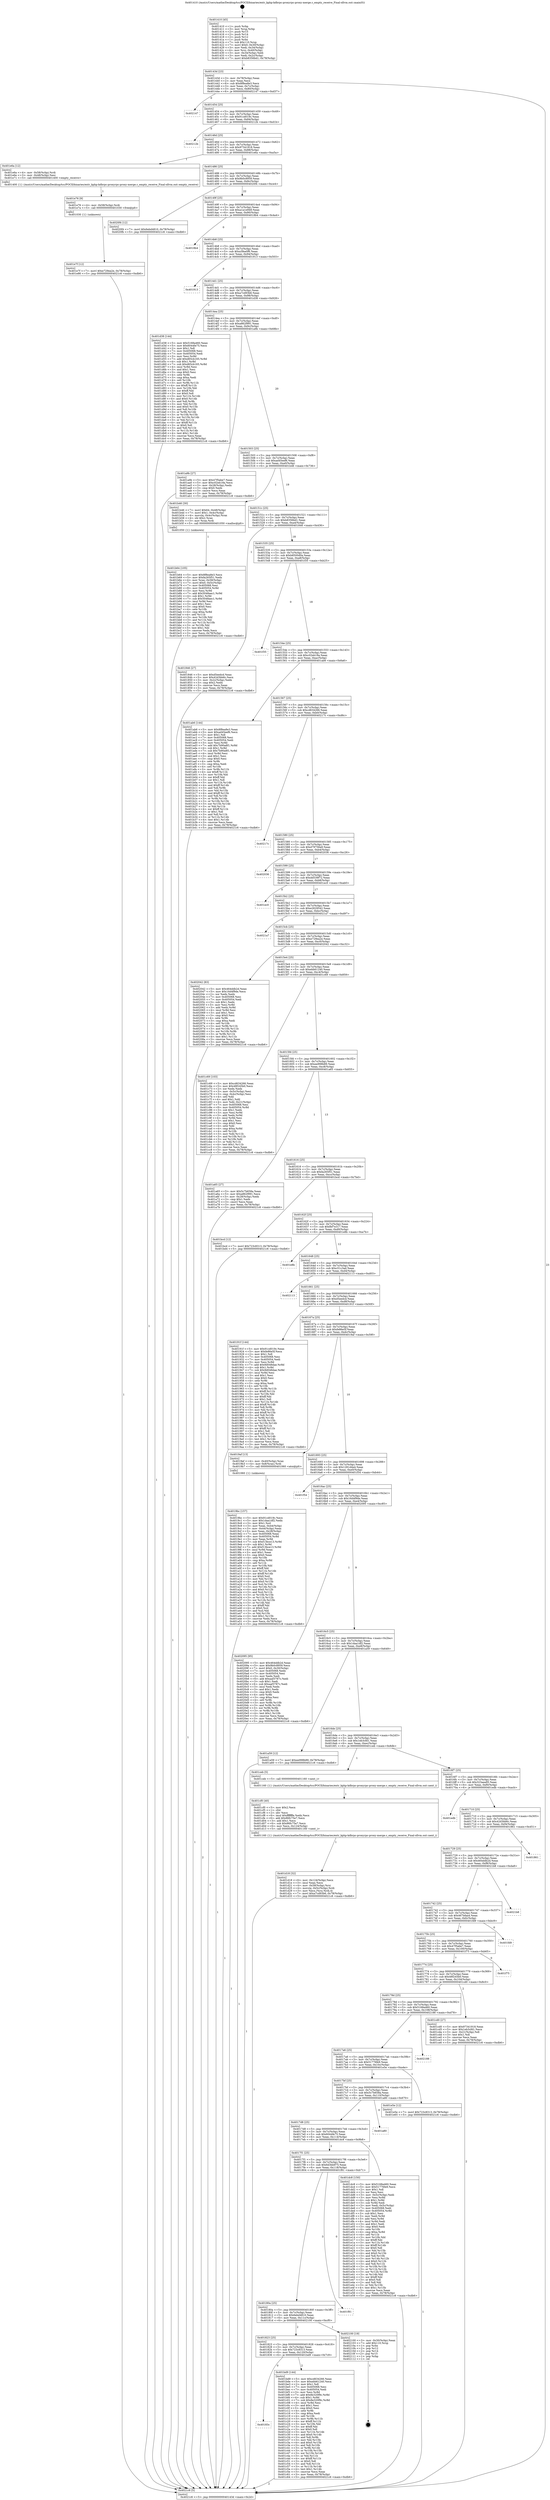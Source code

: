 digraph "0x401410" {
  label = "0x401410 (/mnt/c/Users/mathe/Desktop/tcc/POCII/binaries/extr_kphp-kdbrpc-proxyrpc-proxy-merge.c_empty_receive_Final-ollvm.out::main(0))"
  labelloc = "t"
  node[shape=record]

  Entry [label="",width=0.3,height=0.3,shape=circle,fillcolor=black,style=filled]
  "0x40143d" [label="{
     0x40143d [23]\l
     | [instrs]\l
     &nbsp;&nbsp;0x40143d \<+3\>: mov -0x78(%rbp),%eax\l
     &nbsp;&nbsp;0x401440 \<+2\>: mov %eax,%ecx\l
     &nbsp;&nbsp;0x401442 \<+6\>: sub $0x8f8ea8e3,%ecx\l
     &nbsp;&nbsp;0x401448 \<+3\>: mov %eax,-0x7c(%rbp)\l
     &nbsp;&nbsp;0x40144b \<+3\>: mov %ecx,-0x80(%rbp)\l
     &nbsp;&nbsp;0x40144e \<+6\>: je 0000000000402147 \<main+0xd37\>\l
  }"]
  "0x402147" [label="{
     0x402147\l
  }", style=dashed]
  "0x401454" [label="{
     0x401454 [25]\l
     | [instrs]\l
     &nbsp;&nbsp;0x401454 \<+5\>: jmp 0000000000401459 \<main+0x49\>\l
     &nbsp;&nbsp;0x401459 \<+3\>: mov -0x7c(%rbp),%eax\l
     &nbsp;&nbsp;0x40145c \<+5\>: sub $0x91cd019c,%eax\l
     &nbsp;&nbsp;0x401461 \<+6\>: mov %eax,-0x84(%rbp)\l
     &nbsp;&nbsp;0x401467 \<+6\>: je 000000000040212b \<main+0xd1b\>\l
  }"]
  Exit [label="",width=0.3,height=0.3,shape=circle,fillcolor=black,style=filled,peripheries=2]
  "0x40212b" [label="{
     0x40212b\l
  }", style=dashed]
  "0x40146d" [label="{
     0x40146d [25]\l
     | [instrs]\l
     &nbsp;&nbsp;0x40146d \<+5\>: jmp 0000000000401472 \<main+0x62\>\l
     &nbsp;&nbsp;0x401472 \<+3\>: mov -0x7c(%rbp),%eax\l
     &nbsp;&nbsp;0x401475 \<+5\>: sub $0x97341918,%eax\l
     &nbsp;&nbsp;0x40147a \<+6\>: mov %eax,-0x88(%rbp)\l
     &nbsp;&nbsp;0x401480 \<+6\>: je 0000000000401e6a \<main+0xa5a\>\l
  }"]
  "0x401e7f" [label="{
     0x401e7f [12]\l
     | [instrs]\l
     &nbsp;&nbsp;0x401e7f \<+7\>: movl $0xe729ea2e,-0x78(%rbp)\l
     &nbsp;&nbsp;0x401e86 \<+5\>: jmp 00000000004021c6 \<main+0xdb6\>\l
  }"]
  "0x401e6a" [label="{
     0x401e6a [12]\l
     | [instrs]\l
     &nbsp;&nbsp;0x401e6a \<+4\>: mov -0x58(%rbp),%rdi\l
     &nbsp;&nbsp;0x401e6e \<+3\>: mov -0x48(%rbp),%esi\l
     &nbsp;&nbsp;0x401e71 \<+5\>: call 0000000000401400 \<empty_receive\>\l
     | [calls]\l
     &nbsp;&nbsp;0x401400 \{1\} (/mnt/c/Users/mathe/Desktop/tcc/POCII/binaries/extr_kphp-kdbrpc-proxyrpc-proxy-merge.c_empty_receive_Final-ollvm.out::empty_receive)\l
  }"]
  "0x401486" [label="{
     0x401486 [25]\l
     | [instrs]\l
     &nbsp;&nbsp;0x401486 \<+5\>: jmp 000000000040148b \<main+0x7b\>\l
     &nbsp;&nbsp;0x40148b \<+3\>: mov -0x7c(%rbp),%eax\l
     &nbsp;&nbsp;0x40148e \<+5\>: sub $0x9b0c8959,%eax\l
     &nbsp;&nbsp;0x401493 \<+6\>: mov %eax,-0x8c(%rbp)\l
     &nbsp;&nbsp;0x401499 \<+6\>: je 00000000004020f4 \<main+0xce4\>\l
  }"]
  "0x401e76" [label="{
     0x401e76 [9]\l
     | [instrs]\l
     &nbsp;&nbsp;0x401e76 \<+4\>: mov -0x58(%rbp),%rdi\l
     &nbsp;&nbsp;0x401e7a \<+5\>: call 0000000000401030 \<free@plt\>\l
     | [calls]\l
     &nbsp;&nbsp;0x401030 \{1\} (unknown)\l
  }"]
  "0x4020f4" [label="{
     0x4020f4 [12]\l
     | [instrs]\l
     &nbsp;&nbsp;0x4020f4 \<+7\>: movl $0x6ebd4810,-0x78(%rbp)\l
     &nbsp;&nbsp;0x4020fb \<+5\>: jmp 00000000004021c6 \<main+0xdb6\>\l
  }"]
  "0x40149f" [label="{
     0x40149f [25]\l
     | [instrs]\l
     &nbsp;&nbsp;0x40149f \<+5\>: jmp 00000000004014a4 \<main+0x94\>\l
     &nbsp;&nbsp;0x4014a4 \<+3\>: mov -0x7c(%rbp),%eax\l
     &nbsp;&nbsp;0x4014a7 \<+5\>: sub $0xa1a1e949,%eax\l
     &nbsp;&nbsp;0x4014ac \<+6\>: mov %eax,-0x90(%rbp)\l
     &nbsp;&nbsp;0x4014b2 \<+6\>: je 00000000004018b4 \<main+0x4a4\>\l
  }"]
  "0x401d18" [label="{
     0x401d18 [32]\l
     | [instrs]\l
     &nbsp;&nbsp;0x401d18 \<+6\>: mov -0x124(%rbp),%ecx\l
     &nbsp;&nbsp;0x401d1e \<+3\>: imul %eax,%ecx\l
     &nbsp;&nbsp;0x401d21 \<+4\>: mov -0x58(%rbp),%rsi\l
     &nbsp;&nbsp;0x401d25 \<+4\>: movslq -0x5c(%rbp),%rdi\l
     &nbsp;&nbsp;0x401d29 \<+3\>: mov %ecx,(%rsi,%rdi,4)\l
     &nbsp;&nbsp;0x401d2c \<+7\>: movl $0xa7cd93b6,-0x78(%rbp)\l
     &nbsp;&nbsp;0x401d33 \<+5\>: jmp 00000000004021c6 \<main+0xdb6\>\l
  }"]
  "0x4018b4" [label="{
     0x4018b4\l
  }", style=dashed]
  "0x4014b8" [label="{
     0x4014b8 [25]\l
     | [instrs]\l
     &nbsp;&nbsp;0x4014b8 \<+5\>: jmp 00000000004014bd \<main+0xad\>\l
     &nbsp;&nbsp;0x4014bd \<+3\>: mov -0x7c(%rbp),%eax\l
     &nbsp;&nbsp;0x4014c0 \<+5\>: sub $0xa3fea0f6,%eax\l
     &nbsp;&nbsp;0x4014c5 \<+6\>: mov %eax,-0x94(%rbp)\l
     &nbsp;&nbsp;0x4014cb \<+6\>: je 0000000000401913 \<main+0x503\>\l
  }"]
  "0x401cf0" [label="{
     0x401cf0 [40]\l
     | [instrs]\l
     &nbsp;&nbsp;0x401cf0 \<+5\>: mov $0x2,%ecx\l
     &nbsp;&nbsp;0x401cf5 \<+1\>: cltd\l
     &nbsp;&nbsp;0x401cf6 \<+2\>: idiv %ecx\l
     &nbsp;&nbsp;0x401cf8 \<+6\>: imul $0xfffffffe,%edx,%ecx\l
     &nbsp;&nbsp;0x401cfe \<+6\>: add $0x86fc75e7,%ecx\l
     &nbsp;&nbsp;0x401d04 \<+3\>: add $0x1,%ecx\l
     &nbsp;&nbsp;0x401d07 \<+6\>: sub $0x86fc75e7,%ecx\l
     &nbsp;&nbsp;0x401d0d \<+6\>: mov %ecx,-0x124(%rbp)\l
     &nbsp;&nbsp;0x401d13 \<+5\>: call 0000000000401160 \<next_i\>\l
     | [calls]\l
     &nbsp;&nbsp;0x401160 \{1\} (/mnt/c/Users/mathe/Desktop/tcc/POCII/binaries/extr_kphp-kdbrpc-proxyrpc-proxy-merge.c_empty_receive_Final-ollvm.out::next_i)\l
  }"]
  "0x401913" [label="{
     0x401913\l
  }", style=dashed]
  "0x4014d1" [label="{
     0x4014d1 [25]\l
     | [instrs]\l
     &nbsp;&nbsp;0x4014d1 \<+5\>: jmp 00000000004014d6 \<main+0xc6\>\l
     &nbsp;&nbsp;0x4014d6 \<+3\>: mov -0x7c(%rbp),%eax\l
     &nbsp;&nbsp;0x4014d9 \<+5\>: sub $0xa7cd93b6,%eax\l
     &nbsp;&nbsp;0x4014de \<+6\>: mov %eax,-0x98(%rbp)\l
     &nbsp;&nbsp;0x4014e4 \<+6\>: je 0000000000401d38 \<main+0x928\>\l
  }"]
  "0x40183c" [label="{
     0x40183c\l
  }", style=dashed]
  "0x401d38" [label="{
     0x401d38 [144]\l
     | [instrs]\l
     &nbsp;&nbsp;0x401d38 \<+5\>: mov $0x5168a460,%eax\l
     &nbsp;&nbsp;0x401d3d \<+5\>: mov $0x6044fe75,%ecx\l
     &nbsp;&nbsp;0x401d42 \<+2\>: mov $0x1,%dl\l
     &nbsp;&nbsp;0x401d44 \<+7\>: mov 0x405068,%esi\l
     &nbsp;&nbsp;0x401d4b \<+7\>: mov 0x405054,%edi\l
     &nbsp;&nbsp;0x401d52 \<+3\>: mov %esi,%r8d\l
     &nbsp;&nbsp;0x401d55 \<+7\>: add $0xd65cb165,%r8d\l
     &nbsp;&nbsp;0x401d5c \<+4\>: sub $0x1,%r8d\l
     &nbsp;&nbsp;0x401d60 \<+7\>: sub $0xd65cb165,%r8d\l
     &nbsp;&nbsp;0x401d67 \<+4\>: imul %r8d,%esi\l
     &nbsp;&nbsp;0x401d6b \<+3\>: and $0x1,%esi\l
     &nbsp;&nbsp;0x401d6e \<+3\>: cmp $0x0,%esi\l
     &nbsp;&nbsp;0x401d71 \<+4\>: sete %r9b\l
     &nbsp;&nbsp;0x401d75 \<+3\>: cmp $0xa,%edi\l
     &nbsp;&nbsp;0x401d78 \<+4\>: setl %r10b\l
     &nbsp;&nbsp;0x401d7c \<+3\>: mov %r9b,%r11b\l
     &nbsp;&nbsp;0x401d7f \<+4\>: xor $0xff,%r11b\l
     &nbsp;&nbsp;0x401d83 \<+3\>: mov %r10b,%bl\l
     &nbsp;&nbsp;0x401d86 \<+3\>: xor $0xff,%bl\l
     &nbsp;&nbsp;0x401d89 \<+3\>: xor $0x0,%dl\l
     &nbsp;&nbsp;0x401d8c \<+3\>: mov %r11b,%r14b\l
     &nbsp;&nbsp;0x401d8f \<+4\>: and $0x0,%r14b\l
     &nbsp;&nbsp;0x401d93 \<+3\>: and %dl,%r9b\l
     &nbsp;&nbsp;0x401d96 \<+3\>: mov %bl,%r15b\l
     &nbsp;&nbsp;0x401d99 \<+4\>: and $0x0,%r15b\l
     &nbsp;&nbsp;0x401d9d \<+3\>: and %dl,%r10b\l
     &nbsp;&nbsp;0x401da0 \<+3\>: or %r9b,%r14b\l
     &nbsp;&nbsp;0x401da3 \<+3\>: or %r10b,%r15b\l
     &nbsp;&nbsp;0x401da6 \<+3\>: xor %r15b,%r14b\l
     &nbsp;&nbsp;0x401da9 \<+3\>: or %bl,%r11b\l
     &nbsp;&nbsp;0x401dac \<+4\>: xor $0xff,%r11b\l
     &nbsp;&nbsp;0x401db0 \<+3\>: or $0x0,%dl\l
     &nbsp;&nbsp;0x401db3 \<+3\>: and %dl,%r11b\l
     &nbsp;&nbsp;0x401db6 \<+3\>: or %r11b,%r14b\l
     &nbsp;&nbsp;0x401db9 \<+4\>: test $0x1,%r14b\l
     &nbsp;&nbsp;0x401dbd \<+3\>: cmovne %ecx,%eax\l
     &nbsp;&nbsp;0x401dc0 \<+3\>: mov %eax,-0x78(%rbp)\l
     &nbsp;&nbsp;0x401dc3 \<+5\>: jmp 00000000004021c6 \<main+0xdb6\>\l
  }"]
  "0x4014ea" [label="{
     0x4014ea [25]\l
     | [instrs]\l
     &nbsp;&nbsp;0x4014ea \<+5\>: jmp 00000000004014ef \<main+0xdf\>\l
     &nbsp;&nbsp;0x4014ef \<+3\>: mov -0x7c(%rbp),%eax\l
     &nbsp;&nbsp;0x4014f2 \<+5\>: sub $0xa862f991,%eax\l
     &nbsp;&nbsp;0x4014f7 \<+6\>: mov %eax,-0x9c(%rbp)\l
     &nbsp;&nbsp;0x4014fd \<+6\>: je 0000000000401a9b \<main+0x68b\>\l
  }"]
  "0x401bd9" [label="{
     0x401bd9 [144]\l
     | [instrs]\l
     &nbsp;&nbsp;0x401bd9 \<+5\>: mov $0xcd634266,%eax\l
     &nbsp;&nbsp;0x401bde \<+5\>: mov $0xebb61240,%ecx\l
     &nbsp;&nbsp;0x401be3 \<+2\>: mov $0x1,%dl\l
     &nbsp;&nbsp;0x401be5 \<+7\>: mov 0x405068,%esi\l
     &nbsp;&nbsp;0x401bec \<+7\>: mov 0x405054,%edi\l
     &nbsp;&nbsp;0x401bf3 \<+3\>: mov %esi,%r8d\l
     &nbsp;&nbsp;0x401bf6 \<+7\>: add $0x8e320f9c,%r8d\l
     &nbsp;&nbsp;0x401bfd \<+4\>: sub $0x1,%r8d\l
     &nbsp;&nbsp;0x401c01 \<+7\>: sub $0x8e320f9c,%r8d\l
     &nbsp;&nbsp;0x401c08 \<+4\>: imul %r8d,%esi\l
     &nbsp;&nbsp;0x401c0c \<+3\>: and $0x1,%esi\l
     &nbsp;&nbsp;0x401c0f \<+3\>: cmp $0x0,%esi\l
     &nbsp;&nbsp;0x401c12 \<+4\>: sete %r9b\l
     &nbsp;&nbsp;0x401c16 \<+3\>: cmp $0xa,%edi\l
     &nbsp;&nbsp;0x401c19 \<+4\>: setl %r10b\l
     &nbsp;&nbsp;0x401c1d \<+3\>: mov %r9b,%r11b\l
     &nbsp;&nbsp;0x401c20 \<+4\>: xor $0xff,%r11b\l
     &nbsp;&nbsp;0x401c24 \<+3\>: mov %r10b,%bl\l
     &nbsp;&nbsp;0x401c27 \<+3\>: xor $0xff,%bl\l
     &nbsp;&nbsp;0x401c2a \<+3\>: xor $0x0,%dl\l
     &nbsp;&nbsp;0x401c2d \<+3\>: mov %r11b,%r14b\l
     &nbsp;&nbsp;0x401c30 \<+4\>: and $0x0,%r14b\l
     &nbsp;&nbsp;0x401c34 \<+3\>: and %dl,%r9b\l
     &nbsp;&nbsp;0x401c37 \<+3\>: mov %bl,%r15b\l
     &nbsp;&nbsp;0x401c3a \<+4\>: and $0x0,%r15b\l
     &nbsp;&nbsp;0x401c3e \<+3\>: and %dl,%r10b\l
     &nbsp;&nbsp;0x401c41 \<+3\>: or %r9b,%r14b\l
     &nbsp;&nbsp;0x401c44 \<+3\>: or %r10b,%r15b\l
     &nbsp;&nbsp;0x401c47 \<+3\>: xor %r15b,%r14b\l
     &nbsp;&nbsp;0x401c4a \<+3\>: or %bl,%r11b\l
     &nbsp;&nbsp;0x401c4d \<+4\>: xor $0xff,%r11b\l
     &nbsp;&nbsp;0x401c51 \<+3\>: or $0x0,%dl\l
     &nbsp;&nbsp;0x401c54 \<+3\>: and %dl,%r11b\l
     &nbsp;&nbsp;0x401c57 \<+3\>: or %r11b,%r14b\l
     &nbsp;&nbsp;0x401c5a \<+4\>: test $0x1,%r14b\l
     &nbsp;&nbsp;0x401c5e \<+3\>: cmovne %ecx,%eax\l
     &nbsp;&nbsp;0x401c61 \<+3\>: mov %eax,-0x78(%rbp)\l
     &nbsp;&nbsp;0x401c64 \<+5\>: jmp 00000000004021c6 \<main+0xdb6\>\l
  }"]
  "0x401a9b" [label="{
     0x401a9b [27]\l
     | [instrs]\l
     &nbsp;&nbsp;0x401a9b \<+5\>: mov $0x47f5abe7,%eax\l
     &nbsp;&nbsp;0x401aa0 \<+5\>: mov $0xc02eb18a,%ecx\l
     &nbsp;&nbsp;0x401aa5 \<+3\>: mov -0x28(%rbp),%edx\l
     &nbsp;&nbsp;0x401aa8 \<+3\>: cmp $0x0,%edx\l
     &nbsp;&nbsp;0x401aab \<+3\>: cmove %ecx,%eax\l
     &nbsp;&nbsp;0x401aae \<+3\>: mov %eax,-0x78(%rbp)\l
     &nbsp;&nbsp;0x401ab1 \<+5\>: jmp 00000000004021c6 \<main+0xdb6\>\l
  }"]
  "0x401503" [label="{
     0x401503 [25]\l
     | [instrs]\l
     &nbsp;&nbsp;0x401503 \<+5\>: jmp 0000000000401508 \<main+0xf8\>\l
     &nbsp;&nbsp;0x401508 \<+3\>: mov -0x7c(%rbp),%eax\l
     &nbsp;&nbsp;0x40150b \<+5\>: sub $0xad45eef6,%eax\l
     &nbsp;&nbsp;0x401510 \<+6\>: mov %eax,-0xa0(%rbp)\l
     &nbsp;&nbsp;0x401516 \<+6\>: je 0000000000401b46 \<main+0x736\>\l
  }"]
  "0x401823" [label="{
     0x401823 [25]\l
     | [instrs]\l
     &nbsp;&nbsp;0x401823 \<+5\>: jmp 0000000000401828 \<main+0x418\>\l
     &nbsp;&nbsp;0x401828 \<+3\>: mov -0x7c(%rbp),%eax\l
     &nbsp;&nbsp;0x40182b \<+5\>: sub $0x723c8313,%eax\l
     &nbsp;&nbsp;0x401830 \<+6\>: mov %eax,-0x120(%rbp)\l
     &nbsp;&nbsp;0x401836 \<+6\>: je 0000000000401bd9 \<main+0x7c9\>\l
  }"]
  "0x401b46" [label="{
     0x401b46 [30]\l
     | [instrs]\l
     &nbsp;&nbsp;0x401b46 \<+7\>: movl $0x64,-0x48(%rbp)\l
     &nbsp;&nbsp;0x401b4d \<+7\>: movl $0x1,-0x4c(%rbp)\l
     &nbsp;&nbsp;0x401b54 \<+4\>: movslq -0x4c(%rbp),%rax\l
     &nbsp;&nbsp;0x401b58 \<+4\>: shl $0x2,%rax\l
     &nbsp;&nbsp;0x401b5c \<+3\>: mov %rax,%rdi\l
     &nbsp;&nbsp;0x401b5f \<+5\>: call 0000000000401050 \<malloc@plt\>\l
     | [calls]\l
     &nbsp;&nbsp;0x401050 \{1\} (unknown)\l
  }"]
  "0x40151c" [label="{
     0x40151c [25]\l
     | [instrs]\l
     &nbsp;&nbsp;0x40151c \<+5\>: jmp 0000000000401521 \<main+0x111\>\l
     &nbsp;&nbsp;0x401521 \<+3\>: mov -0x7c(%rbp),%eax\l
     &nbsp;&nbsp;0x401524 \<+5\>: sub $0xb8356bd1,%eax\l
     &nbsp;&nbsp;0x401529 \<+6\>: mov %eax,-0xa4(%rbp)\l
     &nbsp;&nbsp;0x40152f \<+6\>: je 0000000000401846 \<main+0x436\>\l
  }"]
  "0x402100" [label="{
     0x402100 [19]\l
     | [instrs]\l
     &nbsp;&nbsp;0x402100 \<+3\>: mov -0x30(%rbp),%eax\l
     &nbsp;&nbsp;0x402103 \<+7\>: add $0x110,%rsp\l
     &nbsp;&nbsp;0x40210a \<+1\>: pop %rbx\l
     &nbsp;&nbsp;0x40210b \<+2\>: pop %r12\l
     &nbsp;&nbsp;0x40210d \<+2\>: pop %r14\l
     &nbsp;&nbsp;0x40210f \<+2\>: pop %r15\l
     &nbsp;&nbsp;0x402111 \<+1\>: pop %rbp\l
     &nbsp;&nbsp;0x402112 \<+1\>: ret\l
  }"]
  "0x401846" [label="{
     0x401846 [27]\l
     | [instrs]\l
     &nbsp;&nbsp;0x401846 \<+5\>: mov $0xd5eedcd,%eax\l
     &nbsp;&nbsp;0x40184b \<+5\>: mov $0x42d3bb6c,%ecx\l
     &nbsp;&nbsp;0x401850 \<+3\>: mov -0x2c(%rbp),%edx\l
     &nbsp;&nbsp;0x401853 \<+3\>: cmp $0x2,%edx\l
     &nbsp;&nbsp;0x401856 \<+3\>: cmovne %ecx,%eax\l
     &nbsp;&nbsp;0x401859 \<+3\>: mov %eax,-0x78(%rbp)\l
     &nbsp;&nbsp;0x40185c \<+5\>: jmp 00000000004021c6 \<main+0xdb6\>\l
  }"]
  "0x401535" [label="{
     0x401535 [25]\l
     | [instrs]\l
     &nbsp;&nbsp;0x401535 \<+5\>: jmp 000000000040153a \<main+0x12a\>\l
     &nbsp;&nbsp;0x40153a \<+3\>: mov -0x7c(%rbp),%eax\l
     &nbsp;&nbsp;0x40153d \<+5\>: sub $0xb8500d0a,%eax\l
     &nbsp;&nbsp;0x401542 \<+6\>: mov %eax,-0xa8(%rbp)\l
     &nbsp;&nbsp;0x401548 \<+6\>: je 0000000000401f35 \<main+0xb25\>\l
  }"]
  "0x4021c6" [label="{
     0x4021c6 [5]\l
     | [instrs]\l
     &nbsp;&nbsp;0x4021c6 \<+5\>: jmp 000000000040143d \<main+0x2d\>\l
  }"]
  "0x401410" [label="{
     0x401410 [45]\l
     | [instrs]\l
     &nbsp;&nbsp;0x401410 \<+1\>: push %rbp\l
     &nbsp;&nbsp;0x401411 \<+3\>: mov %rsp,%rbp\l
     &nbsp;&nbsp;0x401414 \<+2\>: push %r15\l
     &nbsp;&nbsp;0x401416 \<+2\>: push %r14\l
     &nbsp;&nbsp;0x401418 \<+2\>: push %r12\l
     &nbsp;&nbsp;0x40141a \<+1\>: push %rbx\l
     &nbsp;&nbsp;0x40141b \<+7\>: sub $0x110,%rsp\l
     &nbsp;&nbsp;0x401422 \<+7\>: movl $0x0,-0x30(%rbp)\l
     &nbsp;&nbsp;0x401429 \<+3\>: mov %edi,-0x34(%rbp)\l
     &nbsp;&nbsp;0x40142c \<+4\>: mov %rsi,-0x40(%rbp)\l
     &nbsp;&nbsp;0x401430 \<+3\>: mov -0x34(%rbp),%edi\l
     &nbsp;&nbsp;0x401433 \<+3\>: mov %edi,-0x2c(%rbp)\l
     &nbsp;&nbsp;0x401436 \<+7\>: movl $0xb8356bd1,-0x78(%rbp)\l
  }"]
  "0x40180a" [label="{
     0x40180a [25]\l
     | [instrs]\l
     &nbsp;&nbsp;0x40180a \<+5\>: jmp 000000000040180f \<main+0x3ff\>\l
     &nbsp;&nbsp;0x40180f \<+3\>: mov -0x7c(%rbp),%eax\l
     &nbsp;&nbsp;0x401812 \<+5\>: sub $0x6ebd4810,%eax\l
     &nbsp;&nbsp;0x401817 \<+6\>: mov %eax,-0x11c(%rbp)\l
     &nbsp;&nbsp;0x40181d \<+6\>: je 0000000000402100 \<main+0xcf0\>\l
  }"]
  "0x401f35" [label="{
     0x401f35\l
  }", style=dashed]
  "0x40154e" [label="{
     0x40154e [25]\l
     | [instrs]\l
     &nbsp;&nbsp;0x40154e \<+5\>: jmp 0000000000401553 \<main+0x143\>\l
     &nbsp;&nbsp;0x401553 \<+3\>: mov -0x7c(%rbp),%eax\l
     &nbsp;&nbsp;0x401556 \<+5\>: sub $0xc02eb18a,%eax\l
     &nbsp;&nbsp;0x40155b \<+6\>: mov %eax,-0xac(%rbp)\l
     &nbsp;&nbsp;0x401561 \<+6\>: je 0000000000401ab6 \<main+0x6a6\>\l
  }"]
  "0x401f81" [label="{
     0x401f81\l
  }", style=dashed]
  "0x401ab6" [label="{
     0x401ab6 [144]\l
     | [instrs]\l
     &nbsp;&nbsp;0x401ab6 \<+5\>: mov $0x8f8ea8e3,%eax\l
     &nbsp;&nbsp;0x401abb \<+5\>: mov $0xad45eef6,%ecx\l
     &nbsp;&nbsp;0x401ac0 \<+2\>: mov $0x1,%dl\l
     &nbsp;&nbsp;0x401ac2 \<+7\>: mov 0x405068,%esi\l
     &nbsp;&nbsp;0x401ac9 \<+7\>: mov 0x405054,%edi\l
     &nbsp;&nbsp;0x401ad0 \<+3\>: mov %esi,%r8d\l
     &nbsp;&nbsp;0x401ad3 \<+7\>: add $0x7b90a8f1,%r8d\l
     &nbsp;&nbsp;0x401ada \<+4\>: sub $0x1,%r8d\l
     &nbsp;&nbsp;0x401ade \<+7\>: sub $0x7b90a8f1,%r8d\l
     &nbsp;&nbsp;0x401ae5 \<+4\>: imul %r8d,%esi\l
     &nbsp;&nbsp;0x401ae9 \<+3\>: and $0x1,%esi\l
     &nbsp;&nbsp;0x401aec \<+3\>: cmp $0x0,%esi\l
     &nbsp;&nbsp;0x401aef \<+4\>: sete %r9b\l
     &nbsp;&nbsp;0x401af3 \<+3\>: cmp $0xa,%edi\l
     &nbsp;&nbsp;0x401af6 \<+4\>: setl %r10b\l
     &nbsp;&nbsp;0x401afa \<+3\>: mov %r9b,%r11b\l
     &nbsp;&nbsp;0x401afd \<+4\>: xor $0xff,%r11b\l
     &nbsp;&nbsp;0x401b01 \<+3\>: mov %r10b,%bl\l
     &nbsp;&nbsp;0x401b04 \<+3\>: xor $0xff,%bl\l
     &nbsp;&nbsp;0x401b07 \<+3\>: xor $0x1,%dl\l
     &nbsp;&nbsp;0x401b0a \<+3\>: mov %r11b,%r14b\l
     &nbsp;&nbsp;0x401b0d \<+4\>: and $0xff,%r14b\l
     &nbsp;&nbsp;0x401b11 \<+3\>: and %dl,%r9b\l
     &nbsp;&nbsp;0x401b14 \<+3\>: mov %bl,%r15b\l
     &nbsp;&nbsp;0x401b17 \<+4\>: and $0xff,%r15b\l
     &nbsp;&nbsp;0x401b1b \<+3\>: and %dl,%r10b\l
     &nbsp;&nbsp;0x401b1e \<+3\>: or %r9b,%r14b\l
     &nbsp;&nbsp;0x401b21 \<+3\>: or %r10b,%r15b\l
     &nbsp;&nbsp;0x401b24 \<+3\>: xor %r15b,%r14b\l
     &nbsp;&nbsp;0x401b27 \<+3\>: or %bl,%r11b\l
     &nbsp;&nbsp;0x401b2a \<+4\>: xor $0xff,%r11b\l
     &nbsp;&nbsp;0x401b2e \<+3\>: or $0x1,%dl\l
     &nbsp;&nbsp;0x401b31 \<+3\>: and %dl,%r11b\l
     &nbsp;&nbsp;0x401b34 \<+3\>: or %r11b,%r14b\l
     &nbsp;&nbsp;0x401b37 \<+4\>: test $0x1,%r14b\l
     &nbsp;&nbsp;0x401b3b \<+3\>: cmovne %ecx,%eax\l
     &nbsp;&nbsp;0x401b3e \<+3\>: mov %eax,-0x78(%rbp)\l
     &nbsp;&nbsp;0x401b41 \<+5\>: jmp 00000000004021c6 \<main+0xdb6\>\l
  }"]
  "0x401567" [label="{
     0x401567 [25]\l
     | [instrs]\l
     &nbsp;&nbsp;0x401567 \<+5\>: jmp 000000000040156c \<main+0x15c\>\l
     &nbsp;&nbsp;0x40156c \<+3\>: mov -0x7c(%rbp),%eax\l
     &nbsp;&nbsp;0x40156f \<+5\>: sub $0xcd634266,%eax\l
     &nbsp;&nbsp;0x401574 \<+6\>: mov %eax,-0xb0(%rbp)\l
     &nbsp;&nbsp;0x40157a \<+6\>: je 000000000040217c \<main+0xd6c\>\l
  }"]
  "0x4017f1" [label="{
     0x4017f1 [25]\l
     | [instrs]\l
     &nbsp;&nbsp;0x4017f1 \<+5\>: jmp 00000000004017f6 \<main+0x3e6\>\l
     &nbsp;&nbsp;0x4017f6 \<+3\>: mov -0x7c(%rbp),%eax\l
     &nbsp;&nbsp;0x4017f9 \<+5\>: sub $0x6d3bb975,%eax\l
     &nbsp;&nbsp;0x4017fe \<+6\>: mov %eax,-0x118(%rbp)\l
     &nbsp;&nbsp;0x401804 \<+6\>: je 0000000000401f81 \<main+0xb71\>\l
  }"]
  "0x40217c" [label="{
     0x40217c\l
  }", style=dashed]
  "0x401580" [label="{
     0x401580 [25]\l
     | [instrs]\l
     &nbsp;&nbsp;0x401580 \<+5\>: jmp 0000000000401585 \<main+0x175\>\l
     &nbsp;&nbsp;0x401585 \<+3\>: mov -0x7c(%rbp),%eax\l
     &nbsp;&nbsp;0x401588 \<+5\>: sub $0xd79756a9,%eax\l
     &nbsp;&nbsp;0x40158d \<+6\>: mov %eax,-0xb4(%rbp)\l
     &nbsp;&nbsp;0x401593 \<+6\>: je 0000000000402036 \<main+0xc26\>\l
  }"]
  "0x401dc8" [label="{
     0x401dc8 [150]\l
     | [instrs]\l
     &nbsp;&nbsp;0x401dc8 \<+5\>: mov $0x5168a460,%eax\l
     &nbsp;&nbsp;0x401dcd \<+5\>: mov $0x51776fe9,%ecx\l
     &nbsp;&nbsp;0x401dd2 \<+2\>: mov $0x1,%dl\l
     &nbsp;&nbsp;0x401dd4 \<+2\>: xor %esi,%esi\l
     &nbsp;&nbsp;0x401dd6 \<+3\>: mov -0x5c(%rbp),%edi\l
     &nbsp;&nbsp;0x401dd9 \<+3\>: mov %esi,%r8d\l
     &nbsp;&nbsp;0x401ddc \<+4\>: sub $0x1,%r8d\l
     &nbsp;&nbsp;0x401de0 \<+3\>: sub %r8d,%edi\l
     &nbsp;&nbsp;0x401de3 \<+3\>: mov %edi,-0x5c(%rbp)\l
     &nbsp;&nbsp;0x401de6 \<+7\>: mov 0x405068,%edi\l
     &nbsp;&nbsp;0x401ded \<+8\>: mov 0x405054,%r8d\l
     &nbsp;&nbsp;0x401df5 \<+3\>: sub $0x1,%esi\l
     &nbsp;&nbsp;0x401df8 \<+3\>: mov %edi,%r9d\l
     &nbsp;&nbsp;0x401dfb \<+3\>: add %esi,%r9d\l
     &nbsp;&nbsp;0x401dfe \<+4\>: imul %r9d,%edi\l
     &nbsp;&nbsp;0x401e02 \<+3\>: and $0x1,%edi\l
     &nbsp;&nbsp;0x401e05 \<+3\>: cmp $0x0,%edi\l
     &nbsp;&nbsp;0x401e08 \<+4\>: sete %r10b\l
     &nbsp;&nbsp;0x401e0c \<+4\>: cmp $0xa,%r8d\l
     &nbsp;&nbsp;0x401e10 \<+4\>: setl %r11b\l
     &nbsp;&nbsp;0x401e14 \<+3\>: mov %r10b,%bl\l
     &nbsp;&nbsp;0x401e17 \<+3\>: xor $0xff,%bl\l
     &nbsp;&nbsp;0x401e1a \<+3\>: mov %r11b,%r14b\l
     &nbsp;&nbsp;0x401e1d \<+4\>: xor $0xff,%r14b\l
     &nbsp;&nbsp;0x401e21 \<+3\>: xor $0x0,%dl\l
     &nbsp;&nbsp;0x401e24 \<+3\>: mov %bl,%r15b\l
     &nbsp;&nbsp;0x401e27 \<+4\>: and $0x0,%r15b\l
     &nbsp;&nbsp;0x401e2b \<+3\>: and %dl,%r10b\l
     &nbsp;&nbsp;0x401e2e \<+3\>: mov %r14b,%r12b\l
     &nbsp;&nbsp;0x401e31 \<+4\>: and $0x0,%r12b\l
     &nbsp;&nbsp;0x401e35 \<+3\>: and %dl,%r11b\l
     &nbsp;&nbsp;0x401e38 \<+3\>: or %r10b,%r15b\l
     &nbsp;&nbsp;0x401e3b \<+3\>: or %r11b,%r12b\l
     &nbsp;&nbsp;0x401e3e \<+3\>: xor %r12b,%r15b\l
     &nbsp;&nbsp;0x401e41 \<+3\>: or %r14b,%bl\l
     &nbsp;&nbsp;0x401e44 \<+3\>: xor $0xff,%bl\l
     &nbsp;&nbsp;0x401e47 \<+3\>: or $0x0,%dl\l
     &nbsp;&nbsp;0x401e4a \<+2\>: and %dl,%bl\l
     &nbsp;&nbsp;0x401e4c \<+3\>: or %bl,%r15b\l
     &nbsp;&nbsp;0x401e4f \<+4\>: test $0x1,%r15b\l
     &nbsp;&nbsp;0x401e53 \<+3\>: cmovne %ecx,%eax\l
     &nbsp;&nbsp;0x401e56 \<+3\>: mov %eax,-0x78(%rbp)\l
     &nbsp;&nbsp;0x401e59 \<+5\>: jmp 00000000004021c6 \<main+0xdb6\>\l
  }"]
  "0x402036" [label="{
     0x402036\l
  }", style=dashed]
  "0x401599" [label="{
     0x401599 [25]\l
     | [instrs]\l
     &nbsp;&nbsp;0x401599 \<+5\>: jmp 000000000040159e \<main+0x18e\>\l
     &nbsp;&nbsp;0x40159e \<+3\>: mov -0x7c(%rbp),%eax\l
     &nbsp;&nbsp;0x4015a1 \<+5\>: sub $0xdd539f72,%eax\l
     &nbsp;&nbsp;0x4015a6 \<+6\>: mov %eax,-0xb8(%rbp)\l
     &nbsp;&nbsp;0x4015ac \<+6\>: je 0000000000401ec0 \<main+0xab0\>\l
  }"]
  "0x4017d8" [label="{
     0x4017d8 [25]\l
     | [instrs]\l
     &nbsp;&nbsp;0x4017d8 \<+5\>: jmp 00000000004017dd \<main+0x3cd\>\l
     &nbsp;&nbsp;0x4017dd \<+3\>: mov -0x7c(%rbp),%eax\l
     &nbsp;&nbsp;0x4017e0 \<+5\>: sub $0x6044fe75,%eax\l
     &nbsp;&nbsp;0x4017e5 \<+6\>: mov %eax,-0x114(%rbp)\l
     &nbsp;&nbsp;0x4017eb \<+6\>: je 0000000000401dc8 \<main+0x9b8\>\l
  }"]
  "0x401ec0" [label="{
     0x401ec0\l
  }", style=dashed]
  "0x4015b2" [label="{
     0x4015b2 [25]\l
     | [instrs]\l
     &nbsp;&nbsp;0x4015b2 \<+5\>: jmp 00000000004015b7 \<main+0x1a7\>\l
     &nbsp;&nbsp;0x4015b7 \<+3\>: mov -0x7c(%rbp),%eax\l
     &nbsp;&nbsp;0x4015ba \<+5\>: sub $0xe2629542,%eax\l
     &nbsp;&nbsp;0x4015bf \<+6\>: mov %eax,-0xbc(%rbp)\l
     &nbsp;&nbsp;0x4015c5 \<+6\>: je 00000000004021a7 \<main+0xd97\>\l
  }"]
  "0x401a80" [label="{
     0x401a80\l
  }", style=dashed]
  "0x4021a7" [label="{
     0x4021a7\l
  }", style=dashed]
  "0x4015cb" [label="{
     0x4015cb [25]\l
     | [instrs]\l
     &nbsp;&nbsp;0x4015cb \<+5\>: jmp 00000000004015d0 \<main+0x1c0\>\l
     &nbsp;&nbsp;0x4015d0 \<+3\>: mov -0x7c(%rbp),%eax\l
     &nbsp;&nbsp;0x4015d3 \<+5\>: sub $0xe729ea2e,%eax\l
     &nbsp;&nbsp;0x4015d8 \<+6\>: mov %eax,-0xc0(%rbp)\l
     &nbsp;&nbsp;0x4015de \<+6\>: je 0000000000402042 \<main+0xc32\>\l
  }"]
  "0x4017bf" [label="{
     0x4017bf [25]\l
     | [instrs]\l
     &nbsp;&nbsp;0x4017bf \<+5\>: jmp 00000000004017c4 \<main+0x3b4\>\l
     &nbsp;&nbsp;0x4017c4 \<+3\>: mov -0x7c(%rbp),%eax\l
     &nbsp;&nbsp;0x4017c7 \<+5\>: sub $0x5c7b658a,%eax\l
     &nbsp;&nbsp;0x4017cc \<+6\>: mov %eax,-0x110(%rbp)\l
     &nbsp;&nbsp;0x4017d2 \<+6\>: je 0000000000401a80 \<main+0x670\>\l
  }"]
  "0x402042" [label="{
     0x402042 [83]\l
     | [instrs]\l
     &nbsp;&nbsp;0x402042 \<+5\>: mov $0x464ddb2d,%eax\l
     &nbsp;&nbsp;0x402047 \<+5\>: mov $0x16d4f9de,%ecx\l
     &nbsp;&nbsp;0x40204c \<+2\>: xor %edx,%edx\l
     &nbsp;&nbsp;0x40204e \<+7\>: mov 0x405068,%esi\l
     &nbsp;&nbsp;0x402055 \<+7\>: mov 0x405054,%edi\l
     &nbsp;&nbsp;0x40205c \<+3\>: sub $0x1,%edx\l
     &nbsp;&nbsp;0x40205f \<+3\>: mov %esi,%r8d\l
     &nbsp;&nbsp;0x402062 \<+3\>: add %edx,%r8d\l
     &nbsp;&nbsp;0x402065 \<+4\>: imul %r8d,%esi\l
     &nbsp;&nbsp;0x402069 \<+3\>: and $0x1,%esi\l
     &nbsp;&nbsp;0x40206c \<+3\>: cmp $0x0,%esi\l
     &nbsp;&nbsp;0x40206f \<+4\>: sete %r9b\l
     &nbsp;&nbsp;0x402073 \<+3\>: cmp $0xa,%edi\l
     &nbsp;&nbsp;0x402076 \<+4\>: setl %r10b\l
     &nbsp;&nbsp;0x40207a \<+3\>: mov %r9b,%r11b\l
     &nbsp;&nbsp;0x40207d \<+3\>: and %r10b,%r11b\l
     &nbsp;&nbsp;0x402080 \<+3\>: xor %r10b,%r9b\l
     &nbsp;&nbsp;0x402083 \<+3\>: or %r9b,%r11b\l
     &nbsp;&nbsp;0x402086 \<+4\>: test $0x1,%r11b\l
     &nbsp;&nbsp;0x40208a \<+3\>: cmovne %ecx,%eax\l
     &nbsp;&nbsp;0x40208d \<+3\>: mov %eax,-0x78(%rbp)\l
     &nbsp;&nbsp;0x402090 \<+5\>: jmp 00000000004021c6 \<main+0xdb6\>\l
  }"]
  "0x4015e4" [label="{
     0x4015e4 [25]\l
     | [instrs]\l
     &nbsp;&nbsp;0x4015e4 \<+5\>: jmp 00000000004015e9 \<main+0x1d9\>\l
     &nbsp;&nbsp;0x4015e9 \<+3\>: mov -0x7c(%rbp),%eax\l
     &nbsp;&nbsp;0x4015ec \<+5\>: sub $0xebb61240,%eax\l
     &nbsp;&nbsp;0x4015f1 \<+6\>: mov %eax,-0xc4(%rbp)\l
     &nbsp;&nbsp;0x4015f7 \<+6\>: je 0000000000401c69 \<main+0x859\>\l
  }"]
  "0x401e5e" [label="{
     0x401e5e [12]\l
     | [instrs]\l
     &nbsp;&nbsp;0x401e5e \<+7\>: movl $0x723c8313,-0x78(%rbp)\l
     &nbsp;&nbsp;0x401e65 \<+5\>: jmp 00000000004021c6 \<main+0xdb6\>\l
  }"]
  "0x401c69" [label="{
     0x401c69 [103]\l
     | [instrs]\l
     &nbsp;&nbsp;0x401c69 \<+5\>: mov $0xcd634266,%eax\l
     &nbsp;&nbsp;0x401c6e \<+5\>: mov $0x48f245b0,%ecx\l
     &nbsp;&nbsp;0x401c73 \<+2\>: xor %edx,%edx\l
     &nbsp;&nbsp;0x401c75 \<+3\>: mov -0x5c(%rbp),%esi\l
     &nbsp;&nbsp;0x401c78 \<+3\>: cmp -0x4c(%rbp),%esi\l
     &nbsp;&nbsp;0x401c7b \<+4\>: setl %dil\l
     &nbsp;&nbsp;0x401c7f \<+4\>: and $0x1,%dil\l
     &nbsp;&nbsp;0x401c83 \<+4\>: mov %dil,-0x21(%rbp)\l
     &nbsp;&nbsp;0x401c87 \<+7\>: mov 0x405068,%esi\l
     &nbsp;&nbsp;0x401c8e \<+8\>: mov 0x405054,%r8d\l
     &nbsp;&nbsp;0x401c96 \<+3\>: sub $0x1,%edx\l
     &nbsp;&nbsp;0x401c99 \<+3\>: mov %esi,%r9d\l
     &nbsp;&nbsp;0x401c9c \<+3\>: add %edx,%r9d\l
     &nbsp;&nbsp;0x401c9f \<+4\>: imul %r9d,%esi\l
     &nbsp;&nbsp;0x401ca3 \<+3\>: and $0x1,%esi\l
     &nbsp;&nbsp;0x401ca6 \<+3\>: cmp $0x0,%esi\l
     &nbsp;&nbsp;0x401ca9 \<+4\>: sete %dil\l
     &nbsp;&nbsp;0x401cad \<+4\>: cmp $0xa,%r8d\l
     &nbsp;&nbsp;0x401cb1 \<+4\>: setl %r10b\l
     &nbsp;&nbsp;0x401cb5 \<+3\>: mov %dil,%r11b\l
     &nbsp;&nbsp;0x401cb8 \<+3\>: and %r10b,%r11b\l
     &nbsp;&nbsp;0x401cbb \<+3\>: xor %r10b,%dil\l
     &nbsp;&nbsp;0x401cbe \<+3\>: or %dil,%r11b\l
     &nbsp;&nbsp;0x401cc1 \<+4\>: test $0x1,%r11b\l
     &nbsp;&nbsp;0x401cc5 \<+3\>: cmovne %ecx,%eax\l
     &nbsp;&nbsp;0x401cc8 \<+3\>: mov %eax,-0x78(%rbp)\l
     &nbsp;&nbsp;0x401ccb \<+5\>: jmp 00000000004021c6 \<main+0xdb6\>\l
  }"]
  "0x4015fd" [label="{
     0x4015fd [25]\l
     | [instrs]\l
     &nbsp;&nbsp;0x4015fd \<+5\>: jmp 0000000000401602 \<main+0x1f2\>\l
     &nbsp;&nbsp;0x401602 \<+3\>: mov -0x7c(%rbp),%eax\l
     &nbsp;&nbsp;0x401605 \<+5\>: sub $0xee998b89,%eax\l
     &nbsp;&nbsp;0x40160a \<+6\>: mov %eax,-0xc8(%rbp)\l
     &nbsp;&nbsp;0x401610 \<+6\>: je 0000000000401a65 \<main+0x655\>\l
  }"]
  "0x4017a6" [label="{
     0x4017a6 [25]\l
     | [instrs]\l
     &nbsp;&nbsp;0x4017a6 \<+5\>: jmp 00000000004017ab \<main+0x39b\>\l
     &nbsp;&nbsp;0x4017ab \<+3\>: mov -0x7c(%rbp),%eax\l
     &nbsp;&nbsp;0x4017ae \<+5\>: sub $0x51776fe9,%eax\l
     &nbsp;&nbsp;0x4017b3 \<+6\>: mov %eax,-0x10c(%rbp)\l
     &nbsp;&nbsp;0x4017b9 \<+6\>: je 0000000000401e5e \<main+0xa4e\>\l
  }"]
  "0x401a65" [label="{
     0x401a65 [27]\l
     | [instrs]\l
     &nbsp;&nbsp;0x401a65 \<+5\>: mov $0x5c7b658a,%eax\l
     &nbsp;&nbsp;0x401a6a \<+5\>: mov $0xa862f991,%ecx\l
     &nbsp;&nbsp;0x401a6f \<+3\>: mov -0x28(%rbp),%edx\l
     &nbsp;&nbsp;0x401a72 \<+3\>: cmp $0x1,%edx\l
     &nbsp;&nbsp;0x401a75 \<+3\>: cmovl %ecx,%eax\l
     &nbsp;&nbsp;0x401a78 \<+3\>: mov %eax,-0x78(%rbp)\l
     &nbsp;&nbsp;0x401a7b \<+5\>: jmp 00000000004021c6 \<main+0xdb6\>\l
  }"]
  "0x401616" [label="{
     0x401616 [25]\l
     | [instrs]\l
     &nbsp;&nbsp;0x401616 \<+5\>: jmp 000000000040161b \<main+0x20b\>\l
     &nbsp;&nbsp;0x40161b \<+3\>: mov -0x7c(%rbp),%eax\l
     &nbsp;&nbsp;0x40161e \<+5\>: sub $0xfa265f51,%eax\l
     &nbsp;&nbsp;0x401623 \<+6\>: mov %eax,-0xcc(%rbp)\l
     &nbsp;&nbsp;0x401629 \<+6\>: je 0000000000401bcd \<main+0x7bd\>\l
  }"]
  "0x402188" [label="{
     0x402188\l
  }", style=dashed]
  "0x401bcd" [label="{
     0x401bcd [12]\l
     | [instrs]\l
     &nbsp;&nbsp;0x401bcd \<+7\>: movl $0x723c8313,-0x78(%rbp)\l
     &nbsp;&nbsp;0x401bd4 \<+5\>: jmp 00000000004021c6 \<main+0xdb6\>\l
  }"]
  "0x40162f" [label="{
     0x40162f [25]\l
     | [instrs]\l
     &nbsp;&nbsp;0x40162f \<+5\>: jmp 0000000000401634 \<main+0x224\>\l
     &nbsp;&nbsp;0x401634 \<+3\>: mov -0x7c(%rbp),%eax\l
     &nbsp;&nbsp;0x401637 \<+5\>: sub $0xfbf7e317,%eax\l
     &nbsp;&nbsp;0x40163c \<+6\>: mov %eax,-0xd0(%rbp)\l
     &nbsp;&nbsp;0x401642 \<+6\>: je 0000000000401e8b \<main+0xa7b\>\l
  }"]
  "0x40178d" [label="{
     0x40178d [25]\l
     | [instrs]\l
     &nbsp;&nbsp;0x40178d \<+5\>: jmp 0000000000401792 \<main+0x382\>\l
     &nbsp;&nbsp;0x401792 \<+3\>: mov -0x7c(%rbp),%eax\l
     &nbsp;&nbsp;0x401795 \<+5\>: sub $0x5168a460,%eax\l
     &nbsp;&nbsp;0x40179a \<+6\>: mov %eax,-0x108(%rbp)\l
     &nbsp;&nbsp;0x4017a0 \<+6\>: je 0000000000402188 \<main+0xd78\>\l
  }"]
  "0x401e8b" [label="{
     0x401e8b\l
  }", style=dashed]
  "0x401648" [label="{
     0x401648 [25]\l
     | [instrs]\l
     &nbsp;&nbsp;0x401648 \<+5\>: jmp 000000000040164d \<main+0x23d\>\l
     &nbsp;&nbsp;0x40164d \<+3\>: mov -0x7c(%rbp),%eax\l
     &nbsp;&nbsp;0x401650 \<+5\>: sub $0xc51c3ad,%eax\l
     &nbsp;&nbsp;0x401655 \<+6\>: mov %eax,-0xd4(%rbp)\l
     &nbsp;&nbsp;0x40165b \<+6\>: je 0000000000402113 \<main+0xd03\>\l
  }"]
  "0x401cd0" [label="{
     0x401cd0 [27]\l
     | [instrs]\l
     &nbsp;&nbsp;0x401cd0 \<+5\>: mov $0x97341918,%eax\l
     &nbsp;&nbsp;0x401cd5 \<+5\>: mov $0x1eb3cfd1,%ecx\l
     &nbsp;&nbsp;0x401cda \<+3\>: mov -0x21(%rbp),%dl\l
     &nbsp;&nbsp;0x401cdd \<+3\>: test $0x1,%dl\l
     &nbsp;&nbsp;0x401ce0 \<+3\>: cmovne %ecx,%eax\l
     &nbsp;&nbsp;0x401ce3 \<+3\>: mov %eax,-0x78(%rbp)\l
     &nbsp;&nbsp;0x401ce6 \<+5\>: jmp 00000000004021c6 \<main+0xdb6\>\l
  }"]
  "0x402113" [label="{
     0x402113\l
  }", style=dashed]
  "0x401661" [label="{
     0x401661 [25]\l
     | [instrs]\l
     &nbsp;&nbsp;0x401661 \<+5\>: jmp 0000000000401666 \<main+0x256\>\l
     &nbsp;&nbsp;0x401666 \<+3\>: mov -0x7c(%rbp),%eax\l
     &nbsp;&nbsp;0x401669 \<+5\>: sub $0xd5eedcd,%eax\l
     &nbsp;&nbsp;0x40166e \<+6\>: mov %eax,-0xd8(%rbp)\l
     &nbsp;&nbsp;0x401674 \<+6\>: je 000000000040191f \<main+0x50f\>\l
  }"]
  "0x401774" [label="{
     0x401774 [25]\l
     | [instrs]\l
     &nbsp;&nbsp;0x401774 \<+5\>: jmp 0000000000401779 \<main+0x369\>\l
     &nbsp;&nbsp;0x401779 \<+3\>: mov -0x7c(%rbp),%eax\l
     &nbsp;&nbsp;0x40177c \<+5\>: sub $0x48f245b0,%eax\l
     &nbsp;&nbsp;0x401781 \<+6\>: mov %eax,-0x104(%rbp)\l
     &nbsp;&nbsp;0x401787 \<+6\>: je 0000000000401cd0 \<main+0x8c0\>\l
  }"]
  "0x40191f" [label="{
     0x40191f [144]\l
     | [instrs]\l
     &nbsp;&nbsp;0x40191f \<+5\>: mov $0x91cd019c,%eax\l
     &nbsp;&nbsp;0x401924 \<+5\>: mov $0xfe86e5f,%ecx\l
     &nbsp;&nbsp;0x401929 \<+2\>: mov $0x1,%dl\l
     &nbsp;&nbsp;0x40192b \<+7\>: mov 0x405068,%esi\l
     &nbsp;&nbsp;0x401932 \<+7\>: mov 0x405054,%edi\l
     &nbsp;&nbsp;0x401939 \<+3\>: mov %esi,%r8d\l
     &nbsp;&nbsp;0x40193c \<+7\>: add $0x9d048dae,%r8d\l
     &nbsp;&nbsp;0x401943 \<+4\>: sub $0x1,%r8d\l
     &nbsp;&nbsp;0x401947 \<+7\>: sub $0x9d048dae,%r8d\l
     &nbsp;&nbsp;0x40194e \<+4\>: imul %r8d,%esi\l
     &nbsp;&nbsp;0x401952 \<+3\>: and $0x1,%esi\l
     &nbsp;&nbsp;0x401955 \<+3\>: cmp $0x0,%esi\l
     &nbsp;&nbsp;0x401958 \<+4\>: sete %r9b\l
     &nbsp;&nbsp;0x40195c \<+3\>: cmp $0xa,%edi\l
     &nbsp;&nbsp;0x40195f \<+4\>: setl %r10b\l
     &nbsp;&nbsp;0x401963 \<+3\>: mov %r9b,%r11b\l
     &nbsp;&nbsp;0x401966 \<+4\>: xor $0xff,%r11b\l
     &nbsp;&nbsp;0x40196a \<+3\>: mov %r10b,%bl\l
     &nbsp;&nbsp;0x40196d \<+3\>: xor $0xff,%bl\l
     &nbsp;&nbsp;0x401970 \<+3\>: xor $0x1,%dl\l
     &nbsp;&nbsp;0x401973 \<+3\>: mov %r11b,%r14b\l
     &nbsp;&nbsp;0x401976 \<+4\>: and $0xff,%r14b\l
     &nbsp;&nbsp;0x40197a \<+3\>: and %dl,%r9b\l
     &nbsp;&nbsp;0x40197d \<+3\>: mov %bl,%r15b\l
     &nbsp;&nbsp;0x401980 \<+4\>: and $0xff,%r15b\l
     &nbsp;&nbsp;0x401984 \<+3\>: and %dl,%r10b\l
     &nbsp;&nbsp;0x401987 \<+3\>: or %r9b,%r14b\l
     &nbsp;&nbsp;0x40198a \<+3\>: or %r10b,%r15b\l
     &nbsp;&nbsp;0x40198d \<+3\>: xor %r15b,%r14b\l
     &nbsp;&nbsp;0x401990 \<+3\>: or %bl,%r11b\l
     &nbsp;&nbsp;0x401993 \<+4\>: xor $0xff,%r11b\l
     &nbsp;&nbsp;0x401997 \<+3\>: or $0x1,%dl\l
     &nbsp;&nbsp;0x40199a \<+3\>: and %dl,%r11b\l
     &nbsp;&nbsp;0x40199d \<+3\>: or %r11b,%r14b\l
     &nbsp;&nbsp;0x4019a0 \<+4\>: test $0x1,%r14b\l
     &nbsp;&nbsp;0x4019a4 \<+3\>: cmovne %ecx,%eax\l
     &nbsp;&nbsp;0x4019a7 \<+3\>: mov %eax,-0x78(%rbp)\l
     &nbsp;&nbsp;0x4019aa \<+5\>: jmp 00000000004021c6 \<main+0xdb6\>\l
  }"]
  "0x40167a" [label="{
     0x40167a [25]\l
     | [instrs]\l
     &nbsp;&nbsp;0x40167a \<+5\>: jmp 000000000040167f \<main+0x26f\>\l
     &nbsp;&nbsp;0x40167f \<+3\>: mov -0x7c(%rbp),%eax\l
     &nbsp;&nbsp;0x401682 \<+5\>: sub $0xfe86e5f,%eax\l
     &nbsp;&nbsp;0x401687 \<+6\>: mov %eax,-0xdc(%rbp)\l
     &nbsp;&nbsp;0x40168d \<+6\>: je 00000000004019af \<main+0x59f\>\l
  }"]
  "0x401f75" [label="{
     0x401f75\l
  }", style=dashed]
  "0x4019af" [label="{
     0x4019af [13]\l
     | [instrs]\l
     &nbsp;&nbsp;0x4019af \<+4\>: mov -0x40(%rbp),%rax\l
     &nbsp;&nbsp;0x4019b3 \<+4\>: mov 0x8(%rax),%rdi\l
     &nbsp;&nbsp;0x4019b7 \<+5\>: call 0000000000401060 \<atoi@plt\>\l
     | [calls]\l
     &nbsp;&nbsp;0x401060 \{1\} (unknown)\l
  }"]
  "0x401693" [label="{
     0x401693 [25]\l
     | [instrs]\l
     &nbsp;&nbsp;0x401693 \<+5\>: jmp 0000000000401698 \<main+0x288\>\l
     &nbsp;&nbsp;0x401698 \<+3\>: mov -0x7c(%rbp),%eax\l
     &nbsp;&nbsp;0x40169b \<+5\>: sub $0x1281d4a4,%eax\l
     &nbsp;&nbsp;0x4016a0 \<+6\>: mov %eax,-0xe0(%rbp)\l
     &nbsp;&nbsp;0x4016a6 \<+6\>: je 0000000000401f54 \<main+0xb44\>\l
  }"]
  "0x4019bc" [label="{
     0x4019bc [157]\l
     | [instrs]\l
     &nbsp;&nbsp;0x4019bc \<+5\>: mov $0x91cd019c,%ecx\l
     &nbsp;&nbsp;0x4019c1 \<+5\>: mov $0x1daa1df2,%edx\l
     &nbsp;&nbsp;0x4019c6 \<+3\>: mov $0x1,%sil\l
     &nbsp;&nbsp;0x4019c9 \<+3\>: mov %eax,-0x44(%rbp)\l
     &nbsp;&nbsp;0x4019cc \<+3\>: mov -0x44(%rbp),%eax\l
     &nbsp;&nbsp;0x4019cf \<+3\>: mov %eax,-0x28(%rbp)\l
     &nbsp;&nbsp;0x4019d2 \<+7\>: mov 0x405068,%eax\l
     &nbsp;&nbsp;0x4019d9 \<+8\>: mov 0x405054,%r8d\l
     &nbsp;&nbsp;0x4019e1 \<+3\>: mov %eax,%r9d\l
     &nbsp;&nbsp;0x4019e4 \<+7\>: sub $0xf13bce13,%r9d\l
     &nbsp;&nbsp;0x4019eb \<+4\>: sub $0x1,%r9d\l
     &nbsp;&nbsp;0x4019ef \<+7\>: add $0xf13bce13,%r9d\l
     &nbsp;&nbsp;0x4019f6 \<+4\>: imul %r9d,%eax\l
     &nbsp;&nbsp;0x4019fa \<+3\>: and $0x1,%eax\l
     &nbsp;&nbsp;0x4019fd \<+3\>: cmp $0x0,%eax\l
     &nbsp;&nbsp;0x401a00 \<+4\>: sete %r10b\l
     &nbsp;&nbsp;0x401a04 \<+4\>: cmp $0xa,%r8d\l
     &nbsp;&nbsp;0x401a08 \<+4\>: setl %r11b\l
     &nbsp;&nbsp;0x401a0c \<+3\>: mov %r10b,%bl\l
     &nbsp;&nbsp;0x401a0f \<+3\>: xor $0xff,%bl\l
     &nbsp;&nbsp;0x401a12 \<+3\>: mov %r11b,%r14b\l
     &nbsp;&nbsp;0x401a15 \<+4\>: xor $0xff,%r14b\l
     &nbsp;&nbsp;0x401a19 \<+4\>: xor $0x0,%sil\l
     &nbsp;&nbsp;0x401a1d \<+3\>: mov %bl,%r15b\l
     &nbsp;&nbsp;0x401a20 \<+4\>: and $0x0,%r15b\l
     &nbsp;&nbsp;0x401a24 \<+3\>: and %sil,%r10b\l
     &nbsp;&nbsp;0x401a27 \<+3\>: mov %r14b,%r12b\l
     &nbsp;&nbsp;0x401a2a \<+4\>: and $0x0,%r12b\l
     &nbsp;&nbsp;0x401a2e \<+3\>: and %sil,%r11b\l
     &nbsp;&nbsp;0x401a31 \<+3\>: or %r10b,%r15b\l
     &nbsp;&nbsp;0x401a34 \<+3\>: or %r11b,%r12b\l
     &nbsp;&nbsp;0x401a37 \<+3\>: xor %r12b,%r15b\l
     &nbsp;&nbsp;0x401a3a \<+3\>: or %r14b,%bl\l
     &nbsp;&nbsp;0x401a3d \<+3\>: xor $0xff,%bl\l
     &nbsp;&nbsp;0x401a40 \<+4\>: or $0x0,%sil\l
     &nbsp;&nbsp;0x401a44 \<+3\>: and %sil,%bl\l
     &nbsp;&nbsp;0x401a47 \<+3\>: or %bl,%r15b\l
     &nbsp;&nbsp;0x401a4a \<+4\>: test $0x1,%r15b\l
     &nbsp;&nbsp;0x401a4e \<+3\>: cmovne %edx,%ecx\l
     &nbsp;&nbsp;0x401a51 \<+3\>: mov %ecx,-0x78(%rbp)\l
     &nbsp;&nbsp;0x401a54 \<+5\>: jmp 00000000004021c6 \<main+0xdb6\>\l
  }"]
  "0x40175b" [label="{
     0x40175b [25]\l
     | [instrs]\l
     &nbsp;&nbsp;0x40175b \<+5\>: jmp 0000000000401760 \<main+0x350\>\l
     &nbsp;&nbsp;0x401760 \<+3\>: mov -0x7c(%rbp),%eax\l
     &nbsp;&nbsp;0x401763 \<+5\>: sub $0x47f5abe7,%eax\l
     &nbsp;&nbsp;0x401768 \<+6\>: mov %eax,-0x100(%rbp)\l
     &nbsp;&nbsp;0x40176e \<+6\>: je 0000000000401f75 \<main+0xb65\>\l
  }"]
  "0x401f54" [label="{
     0x401f54\l
  }", style=dashed]
  "0x4016ac" [label="{
     0x4016ac [25]\l
     | [instrs]\l
     &nbsp;&nbsp;0x4016ac \<+5\>: jmp 00000000004016b1 \<main+0x2a1\>\l
     &nbsp;&nbsp;0x4016b1 \<+3\>: mov -0x7c(%rbp),%eax\l
     &nbsp;&nbsp;0x4016b4 \<+5\>: sub $0x16d4f9de,%eax\l
     &nbsp;&nbsp;0x4016b9 \<+6\>: mov %eax,-0xe4(%rbp)\l
     &nbsp;&nbsp;0x4016bf \<+6\>: je 0000000000402095 \<main+0xc85\>\l
  }"]
  "0x401fd9" [label="{
     0x401fd9\l
  }", style=dashed]
  "0x402095" [label="{
     0x402095 [95]\l
     | [instrs]\l
     &nbsp;&nbsp;0x402095 \<+5\>: mov $0x464ddb2d,%eax\l
     &nbsp;&nbsp;0x40209a \<+5\>: mov $0x9b0c8959,%ecx\l
     &nbsp;&nbsp;0x40209f \<+7\>: movl $0x0,-0x30(%rbp)\l
     &nbsp;&nbsp;0x4020a6 \<+7\>: mov 0x405068,%edx\l
     &nbsp;&nbsp;0x4020ad \<+7\>: mov 0x405054,%esi\l
     &nbsp;&nbsp;0x4020b4 \<+2\>: mov %edx,%edi\l
     &nbsp;&nbsp;0x4020b6 \<+6\>: add $0xaaf3787c,%edi\l
     &nbsp;&nbsp;0x4020bc \<+3\>: sub $0x1,%edi\l
     &nbsp;&nbsp;0x4020bf \<+6\>: sub $0xaaf3787c,%edi\l
     &nbsp;&nbsp;0x4020c5 \<+3\>: imul %edi,%edx\l
     &nbsp;&nbsp;0x4020c8 \<+3\>: and $0x1,%edx\l
     &nbsp;&nbsp;0x4020cb \<+3\>: cmp $0x0,%edx\l
     &nbsp;&nbsp;0x4020ce \<+4\>: sete %r8b\l
     &nbsp;&nbsp;0x4020d2 \<+3\>: cmp $0xa,%esi\l
     &nbsp;&nbsp;0x4020d5 \<+4\>: setl %r9b\l
     &nbsp;&nbsp;0x4020d9 \<+3\>: mov %r8b,%r10b\l
     &nbsp;&nbsp;0x4020dc \<+3\>: and %r9b,%r10b\l
     &nbsp;&nbsp;0x4020df \<+3\>: xor %r9b,%r8b\l
     &nbsp;&nbsp;0x4020e2 \<+3\>: or %r8b,%r10b\l
     &nbsp;&nbsp;0x4020e5 \<+4\>: test $0x1,%r10b\l
     &nbsp;&nbsp;0x4020e9 \<+3\>: cmovne %ecx,%eax\l
     &nbsp;&nbsp;0x4020ec \<+3\>: mov %eax,-0x78(%rbp)\l
     &nbsp;&nbsp;0x4020ef \<+5\>: jmp 00000000004021c6 \<main+0xdb6\>\l
  }"]
  "0x4016c5" [label="{
     0x4016c5 [25]\l
     | [instrs]\l
     &nbsp;&nbsp;0x4016c5 \<+5\>: jmp 00000000004016ca \<main+0x2ba\>\l
     &nbsp;&nbsp;0x4016ca \<+3\>: mov -0x7c(%rbp),%eax\l
     &nbsp;&nbsp;0x4016cd \<+5\>: sub $0x1daa1df2,%eax\l
     &nbsp;&nbsp;0x4016d2 \<+6\>: mov %eax,-0xe8(%rbp)\l
     &nbsp;&nbsp;0x4016d8 \<+6\>: je 0000000000401a59 \<main+0x649\>\l
  }"]
  "0x401742" [label="{
     0x401742 [25]\l
     | [instrs]\l
     &nbsp;&nbsp;0x401742 \<+5\>: jmp 0000000000401747 \<main+0x337\>\l
     &nbsp;&nbsp;0x401747 \<+3\>: mov -0x7c(%rbp),%eax\l
     &nbsp;&nbsp;0x40174a \<+5\>: sub $0x467bfaa4,%eax\l
     &nbsp;&nbsp;0x40174f \<+6\>: mov %eax,-0xfc(%rbp)\l
     &nbsp;&nbsp;0x401755 \<+6\>: je 0000000000401fd9 \<main+0xbc9\>\l
  }"]
  "0x401a59" [label="{
     0x401a59 [12]\l
     | [instrs]\l
     &nbsp;&nbsp;0x401a59 \<+7\>: movl $0xee998b89,-0x78(%rbp)\l
     &nbsp;&nbsp;0x401a60 \<+5\>: jmp 00000000004021c6 \<main+0xdb6\>\l
  }"]
  "0x4016de" [label="{
     0x4016de [25]\l
     | [instrs]\l
     &nbsp;&nbsp;0x4016de \<+5\>: jmp 00000000004016e3 \<main+0x2d3\>\l
     &nbsp;&nbsp;0x4016e3 \<+3\>: mov -0x7c(%rbp),%eax\l
     &nbsp;&nbsp;0x4016e6 \<+5\>: sub $0x1eb3cfd1,%eax\l
     &nbsp;&nbsp;0x4016eb \<+6\>: mov %eax,-0xec(%rbp)\l
     &nbsp;&nbsp;0x4016f1 \<+6\>: je 0000000000401ceb \<main+0x8db\>\l
  }"]
  "0x401b64" [label="{
     0x401b64 [105]\l
     | [instrs]\l
     &nbsp;&nbsp;0x401b64 \<+5\>: mov $0x8f8ea8e3,%ecx\l
     &nbsp;&nbsp;0x401b69 \<+5\>: mov $0xfa265f51,%edx\l
     &nbsp;&nbsp;0x401b6e \<+4\>: mov %rax,-0x58(%rbp)\l
     &nbsp;&nbsp;0x401b72 \<+7\>: movl $0x0,-0x5c(%rbp)\l
     &nbsp;&nbsp;0x401b79 \<+7\>: mov 0x405068,%esi\l
     &nbsp;&nbsp;0x401b80 \<+8\>: mov 0x405054,%r8d\l
     &nbsp;&nbsp;0x401b88 \<+3\>: mov %esi,%r9d\l
     &nbsp;&nbsp;0x401b8b \<+7\>: add $0x5048aec1,%r9d\l
     &nbsp;&nbsp;0x401b92 \<+4\>: sub $0x1,%r9d\l
     &nbsp;&nbsp;0x401b96 \<+7\>: sub $0x5048aec1,%r9d\l
     &nbsp;&nbsp;0x401b9d \<+4\>: imul %r9d,%esi\l
     &nbsp;&nbsp;0x401ba1 \<+3\>: and $0x1,%esi\l
     &nbsp;&nbsp;0x401ba4 \<+3\>: cmp $0x0,%esi\l
     &nbsp;&nbsp;0x401ba7 \<+4\>: sete %r10b\l
     &nbsp;&nbsp;0x401bab \<+4\>: cmp $0xa,%r8d\l
     &nbsp;&nbsp;0x401baf \<+4\>: setl %r11b\l
     &nbsp;&nbsp;0x401bb3 \<+3\>: mov %r10b,%bl\l
     &nbsp;&nbsp;0x401bb6 \<+3\>: and %r11b,%bl\l
     &nbsp;&nbsp;0x401bb9 \<+3\>: xor %r11b,%r10b\l
     &nbsp;&nbsp;0x401bbc \<+3\>: or %r10b,%bl\l
     &nbsp;&nbsp;0x401bbf \<+3\>: test $0x1,%bl\l
     &nbsp;&nbsp;0x401bc2 \<+3\>: cmovne %edx,%ecx\l
     &nbsp;&nbsp;0x401bc5 \<+3\>: mov %ecx,-0x78(%rbp)\l
     &nbsp;&nbsp;0x401bc8 \<+5\>: jmp 00000000004021c6 \<main+0xdb6\>\l
  }"]
  "0x4021b8" [label="{
     0x4021b8\l
  }", style=dashed]
  "0x401ceb" [label="{
     0x401ceb [5]\l
     | [instrs]\l
     &nbsp;&nbsp;0x401ceb \<+5\>: call 0000000000401160 \<next_i\>\l
     | [calls]\l
     &nbsp;&nbsp;0x401160 \{1\} (/mnt/c/Users/mathe/Desktop/tcc/POCII/binaries/extr_kphp-kdbrpc-proxyrpc-proxy-merge.c_empty_receive_Final-ollvm.out::next_i)\l
  }"]
  "0x4016f7" [label="{
     0x4016f7 [25]\l
     | [instrs]\l
     &nbsp;&nbsp;0x4016f7 \<+5\>: jmp 00000000004016fc \<main+0x2ec\>\l
     &nbsp;&nbsp;0x4016fc \<+3\>: mov -0x7c(%rbp),%eax\l
     &nbsp;&nbsp;0x4016ff \<+5\>: sub $0x323aea95,%eax\l
     &nbsp;&nbsp;0x401704 \<+6\>: mov %eax,-0xf0(%rbp)\l
     &nbsp;&nbsp;0x40170a \<+6\>: je 0000000000401edb \<main+0xacb\>\l
  }"]
  "0x401729" [label="{
     0x401729 [25]\l
     | [instrs]\l
     &nbsp;&nbsp;0x401729 \<+5\>: jmp 000000000040172e \<main+0x31e\>\l
     &nbsp;&nbsp;0x40172e \<+3\>: mov -0x7c(%rbp),%eax\l
     &nbsp;&nbsp;0x401731 \<+5\>: sub $0x464ddb2d,%eax\l
     &nbsp;&nbsp;0x401736 \<+6\>: mov %eax,-0xf8(%rbp)\l
     &nbsp;&nbsp;0x40173c \<+6\>: je 00000000004021b8 \<main+0xda8\>\l
  }"]
  "0x401edb" [label="{
     0x401edb\l
  }", style=dashed]
  "0x401710" [label="{
     0x401710 [25]\l
     | [instrs]\l
     &nbsp;&nbsp;0x401710 \<+5\>: jmp 0000000000401715 \<main+0x305\>\l
     &nbsp;&nbsp;0x401715 \<+3\>: mov -0x7c(%rbp),%eax\l
     &nbsp;&nbsp;0x401718 \<+5\>: sub $0x42d3bb6c,%eax\l
     &nbsp;&nbsp;0x40171d \<+6\>: mov %eax,-0xf4(%rbp)\l
     &nbsp;&nbsp;0x401723 \<+6\>: je 0000000000401861 \<main+0x451\>\l
  }"]
  "0x401861" [label="{
     0x401861\l
  }", style=dashed]
  Entry -> "0x401410" [label=" 1"]
  "0x40143d" -> "0x402147" [label=" 0"]
  "0x40143d" -> "0x401454" [label=" 24"]
  "0x402100" -> Exit [label=" 1"]
  "0x401454" -> "0x40212b" [label=" 0"]
  "0x401454" -> "0x40146d" [label=" 24"]
  "0x4020f4" -> "0x4021c6" [label=" 1"]
  "0x40146d" -> "0x401e6a" [label=" 1"]
  "0x40146d" -> "0x401486" [label=" 23"]
  "0x402095" -> "0x4021c6" [label=" 1"]
  "0x401486" -> "0x4020f4" [label=" 1"]
  "0x401486" -> "0x40149f" [label=" 22"]
  "0x402042" -> "0x4021c6" [label=" 1"]
  "0x40149f" -> "0x4018b4" [label=" 0"]
  "0x40149f" -> "0x4014b8" [label=" 22"]
  "0x401e7f" -> "0x4021c6" [label=" 1"]
  "0x4014b8" -> "0x401913" [label=" 0"]
  "0x4014b8" -> "0x4014d1" [label=" 22"]
  "0x401e76" -> "0x401e7f" [label=" 1"]
  "0x4014d1" -> "0x401d38" [label=" 1"]
  "0x4014d1" -> "0x4014ea" [label=" 21"]
  "0x401e6a" -> "0x401e76" [label=" 1"]
  "0x4014ea" -> "0x401a9b" [label=" 1"]
  "0x4014ea" -> "0x401503" [label=" 20"]
  "0x401e5e" -> "0x4021c6" [label=" 1"]
  "0x401503" -> "0x401b46" [label=" 1"]
  "0x401503" -> "0x40151c" [label=" 19"]
  "0x401d38" -> "0x4021c6" [label=" 1"]
  "0x40151c" -> "0x401846" [label=" 1"]
  "0x40151c" -> "0x401535" [label=" 18"]
  "0x401846" -> "0x4021c6" [label=" 1"]
  "0x401410" -> "0x40143d" [label=" 1"]
  "0x4021c6" -> "0x40143d" [label=" 23"]
  "0x401d18" -> "0x4021c6" [label=" 1"]
  "0x401535" -> "0x401f35" [label=" 0"]
  "0x401535" -> "0x40154e" [label=" 18"]
  "0x401ceb" -> "0x401cf0" [label=" 1"]
  "0x40154e" -> "0x401ab6" [label=" 1"]
  "0x40154e" -> "0x401567" [label=" 17"]
  "0x401cd0" -> "0x4021c6" [label=" 2"]
  "0x401567" -> "0x40217c" [label=" 0"]
  "0x401567" -> "0x401580" [label=" 17"]
  "0x401bd9" -> "0x4021c6" [label=" 2"]
  "0x401580" -> "0x402036" [label=" 0"]
  "0x401580" -> "0x401599" [label=" 17"]
  "0x401823" -> "0x40183c" [label=" 0"]
  "0x401599" -> "0x401ec0" [label=" 0"]
  "0x401599" -> "0x4015b2" [label=" 17"]
  "0x401dc8" -> "0x4021c6" [label=" 1"]
  "0x4015b2" -> "0x4021a7" [label=" 0"]
  "0x4015b2" -> "0x4015cb" [label=" 17"]
  "0x40180a" -> "0x401823" [label=" 2"]
  "0x4015cb" -> "0x402042" [label=" 1"]
  "0x4015cb" -> "0x4015e4" [label=" 16"]
  "0x401cf0" -> "0x401d18" [label=" 1"]
  "0x4015e4" -> "0x401c69" [label=" 2"]
  "0x4015e4" -> "0x4015fd" [label=" 14"]
  "0x4017f1" -> "0x40180a" [label=" 3"]
  "0x4015fd" -> "0x401a65" [label=" 1"]
  "0x4015fd" -> "0x401616" [label=" 13"]
  "0x401c69" -> "0x4021c6" [label=" 2"]
  "0x401616" -> "0x401bcd" [label=" 1"]
  "0x401616" -> "0x40162f" [label=" 12"]
  "0x4017d8" -> "0x4017f1" [label=" 3"]
  "0x40162f" -> "0x401e8b" [label=" 0"]
  "0x40162f" -> "0x401648" [label=" 12"]
  "0x401823" -> "0x401bd9" [label=" 2"]
  "0x401648" -> "0x402113" [label=" 0"]
  "0x401648" -> "0x401661" [label=" 12"]
  "0x4017bf" -> "0x4017d8" [label=" 4"]
  "0x401661" -> "0x40191f" [label=" 1"]
  "0x401661" -> "0x40167a" [label=" 11"]
  "0x40191f" -> "0x4021c6" [label=" 1"]
  "0x40180a" -> "0x402100" [label=" 1"]
  "0x40167a" -> "0x4019af" [label=" 1"]
  "0x40167a" -> "0x401693" [label=" 10"]
  "0x4019af" -> "0x4019bc" [label=" 1"]
  "0x4019bc" -> "0x4021c6" [label=" 1"]
  "0x4017a6" -> "0x4017bf" [label=" 4"]
  "0x401693" -> "0x401f54" [label=" 0"]
  "0x401693" -> "0x4016ac" [label=" 10"]
  "0x4017f1" -> "0x401f81" [label=" 0"]
  "0x4016ac" -> "0x402095" [label=" 1"]
  "0x4016ac" -> "0x4016c5" [label=" 9"]
  "0x40178d" -> "0x4017a6" [label=" 5"]
  "0x4016c5" -> "0x401a59" [label=" 1"]
  "0x4016c5" -> "0x4016de" [label=" 8"]
  "0x401a59" -> "0x4021c6" [label=" 1"]
  "0x401a65" -> "0x4021c6" [label=" 1"]
  "0x401a9b" -> "0x4021c6" [label=" 1"]
  "0x401ab6" -> "0x4021c6" [label=" 1"]
  "0x401b46" -> "0x401b64" [label=" 1"]
  "0x401b64" -> "0x4021c6" [label=" 1"]
  "0x401bcd" -> "0x4021c6" [label=" 1"]
  "0x4017d8" -> "0x401dc8" [label=" 1"]
  "0x4016de" -> "0x401ceb" [label=" 1"]
  "0x4016de" -> "0x4016f7" [label=" 7"]
  "0x401774" -> "0x40178d" [label=" 5"]
  "0x4016f7" -> "0x401edb" [label=" 0"]
  "0x4016f7" -> "0x401710" [label=" 7"]
  "0x4017bf" -> "0x401a80" [label=" 0"]
  "0x401710" -> "0x401861" [label=" 0"]
  "0x401710" -> "0x401729" [label=" 7"]
  "0x401774" -> "0x401cd0" [label=" 2"]
  "0x401729" -> "0x4021b8" [label=" 0"]
  "0x401729" -> "0x401742" [label=" 7"]
  "0x40178d" -> "0x402188" [label=" 0"]
  "0x401742" -> "0x401fd9" [label=" 0"]
  "0x401742" -> "0x40175b" [label=" 7"]
  "0x4017a6" -> "0x401e5e" [label=" 1"]
  "0x40175b" -> "0x401f75" [label=" 0"]
  "0x40175b" -> "0x401774" [label=" 7"]
}
